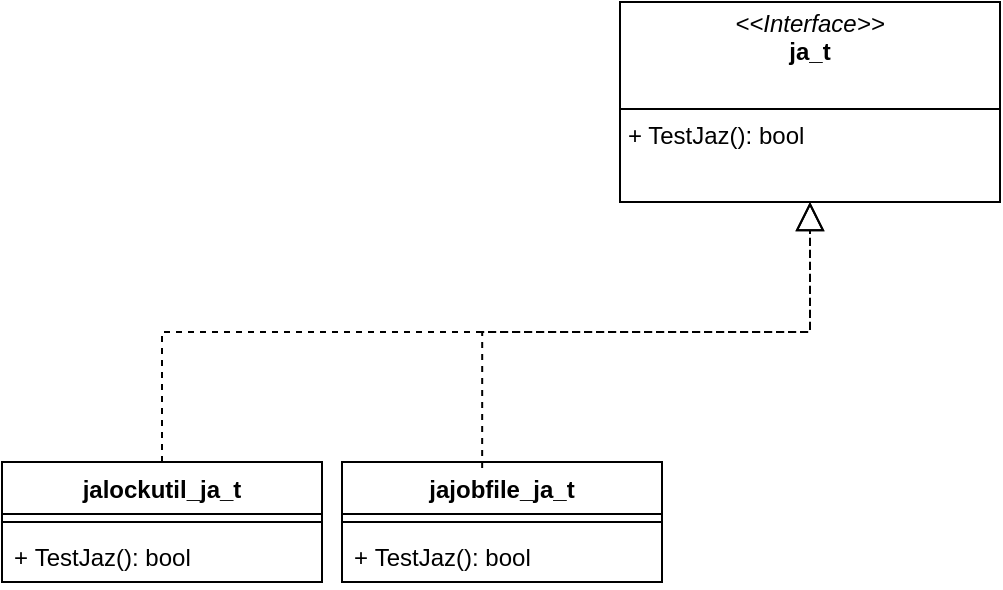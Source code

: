 <mxfile version="24.3.1" type="github">
  <diagram id="C5RBs43oDa-KdzZeNtuy" name="Page-1">
    <mxGraphModel dx="819" dy="432" grid="1" gridSize="10" guides="1" tooltips="1" connect="1" arrows="1" fold="1" page="1" pageScale="1" pageWidth="827" pageHeight="1169" math="0" shadow="0">
      <root>
        <mxCell id="WIyWlLk6GJQsqaUBKTNV-0" />
        <mxCell id="WIyWlLk6GJQsqaUBKTNV-1" parent="WIyWlLk6GJQsqaUBKTNV-0" />
        <mxCell id="TD_bzpeAfKq-mZQVqqtR-2" value="&lt;p style=&quot;margin:0px;margin-top:4px;text-align:center;&quot;&gt;&lt;i&gt;&amp;lt;&amp;lt;Interface&amp;gt;&amp;gt;&lt;/i&gt;&lt;br&gt;&lt;b&gt;ja_t&lt;/b&gt;&lt;br&gt;&lt;/p&gt;&lt;br&gt;&lt;hr style=&quot;border-style:solid;&quot; size=&quot;1&quot;&gt;&lt;p style=&quot;margin:0px;margin-left:4px;&quot;&gt;+ TestJaz(): bool&lt;br&gt;&lt;/p&gt;" style="verticalAlign=top;align=left;overflow=fill;html=1;whiteSpace=wrap;" vertex="1" parent="WIyWlLk6GJQsqaUBKTNV-1">
          <mxGeometry x="319" y="90" width="190" height="100" as="geometry" />
        </mxCell>
        <mxCell id="TD_bzpeAfKq-mZQVqqtR-3" value="jalockutil_&lt;b&gt;ja_t&lt;/b&gt;" style="swimlane;fontStyle=1;align=center;verticalAlign=top;childLayout=stackLayout;horizontal=1;startSize=26;horizontalStack=0;resizeParent=1;resizeParentMax=0;resizeLast=0;collapsible=1;marginBottom=0;whiteSpace=wrap;html=1;" vertex="1" parent="WIyWlLk6GJQsqaUBKTNV-1">
          <mxGeometry x="10" y="320" width="160" height="60" as="geometry" />
        </mxCell>
        <mxCell id="TD_bzpeAfKq-mZQVqqtR-5" value="" style="line;strokeWidth=1;fillColor=none;align=left;verticalAlign=middle;spacingTop=-1;spacingLeft=3;spacingRight=3;rotatable=0;labelPosition=right;points=[];portConstraint=eastwest;strokeColor=inherit;" vertex="1" parent="TD_bzpeAfKq-mZQVqqtR-3">
          <mxGeometry y="26" width="160" height="8" as="geometry" />
        </mxCell>
        <mxCell id="TD_bzpeAfKq-mZQVqqtR-6" value="+&amp;nbsp;TestJaz(): bool" style="text;strokeColor=none;fillColor=none;align=left;verticalAlign=top;spacingLeft=4;spacingRight=4;overflow=hidden;rotatable=0;points=[[0,0.5],[1,0.5]];portConstraint=eastwest;whiteSpace=wrap;html=1;" vertex="1" parent="TD_bzpeAfKq-mZQVqqtR-3">
          <mxGeometry y="34" width="160" height="26" as="geometry" />
        </mxCell>
        <mxCell id="TD_bzpeAfKq-mZQVqqtR-9" value="jajobfile_&lt;b&gt;ja_t&lt;/b&gt;" style="swimlane;fontStyle=1;align=center;verticalAlign=top;childLayout=stackLayout;horizontal=1;startSize=26;horizontalStack=0;resizeParent=1;resizeParentMax=0;resizeLast=0;collapsible=1;marginBottom=0;whiteSpace=wrap;html=1;" vertex="1" parent="WIyWlLk6GJQsqaUBKTNV-1">
          <mxGeometry x="180" y="320" width="160" height="60" as="geometry" />
        </mxCell>
        <mxCell id="TD_bzpeAfKq-mZQVqqtR-10" value="" style="line;strokeWidth=1;fillColor=none;align=left;verticalAlign=middle;spacingTop=-1;spacingLeft=3;spacingRight=3;rotatable=0;labelPosition=right;points=[];portConstraint=eastwest;strokeColor=inherit;" vertex="1" parent="TD_bzpeAfKq-mZQVqqtR-9">
          <mxGeometry y="26" width="160" height="8" as="geometry" />
        </mxCell>
        <mxCell id="TD_bzpeAfKq-mZQVqqtR-11" value="+&amp;nbsp;TestJaz(): bool" style="text;strokeColor=none;fillColor=none;align=left;verticalAlign=top;spacingLeft=4;spacingRight=4;overflow=hidden;rotatable=0;points=[[0,0.5],[1,0.5]];portConstraint=eastwest;whiteSpace=wrap;html=1;" vertex="1" parent="TD_bzpeAfKq-mZQVqqtR-9">
          <mxGeometry y="34" width="160" height="26" as="geometry" />
        </mxCell>
        <mxCell id="TD_bzpeAfKq-mZQVqqtR-15" value="" style="endArrow=block;dashed=1;endFill=0;endSize=12;html=1;rounded=0;exitX=0.5;exitY=0;exitDx=0;exitDy=0;entryX=0.5;entryY=1;entryDx=0;entryDy=0;edgeStyle=orthogonalEdgeStyle;" edge="1" parent="WIyWlLk6GJQsqaUBKTNV-1" source="TD_bzpeAfKq-mZQVqqtR-3" target="TD_bzpeAfKq-mZQVqqtR-2">
          <mxGeometry width="160" relative="1" as="geometry">
            <mxPoint x="330" y="420" as="sourcePoint" />
            <mxPoint x="490" y="420" as="targetPoint" />
          </mxGeometry>
        </mxCell>
        <mxCell id="TD_bzpeAfKq-mZQVqqtR-16" value="" style="endArrow=block;dashed=1;endFill=0;endSize=12;html=1;rounded=0;exitX=0.438;exitY=0.05;exitDx=0;exitDy=0;entryX=0.5;entryY=1;entryDx=0;entryDy=0;edgeStyle=orthogonalEdgeStyle;exitPerimeter=0;" edge="1" parent="WIyWlLk6GJQsqaUBKTNV-1" source="TD_bzpeAfKq-mZQVqqtR-9" target="TD_bzpeAfKq-mZQVqqtR-2">
          <mxGeometry width="160" relative="1" as="geometry">
            <mxPoint x="100" y="330" as="sourcePoint" />
            <mxPoint x="424" y="200" as="targetPoint" />
          </mxGeometry>
        </mxCell>
      </root>
    </mxGraphModel>
  </diagram>
</mxfile>
